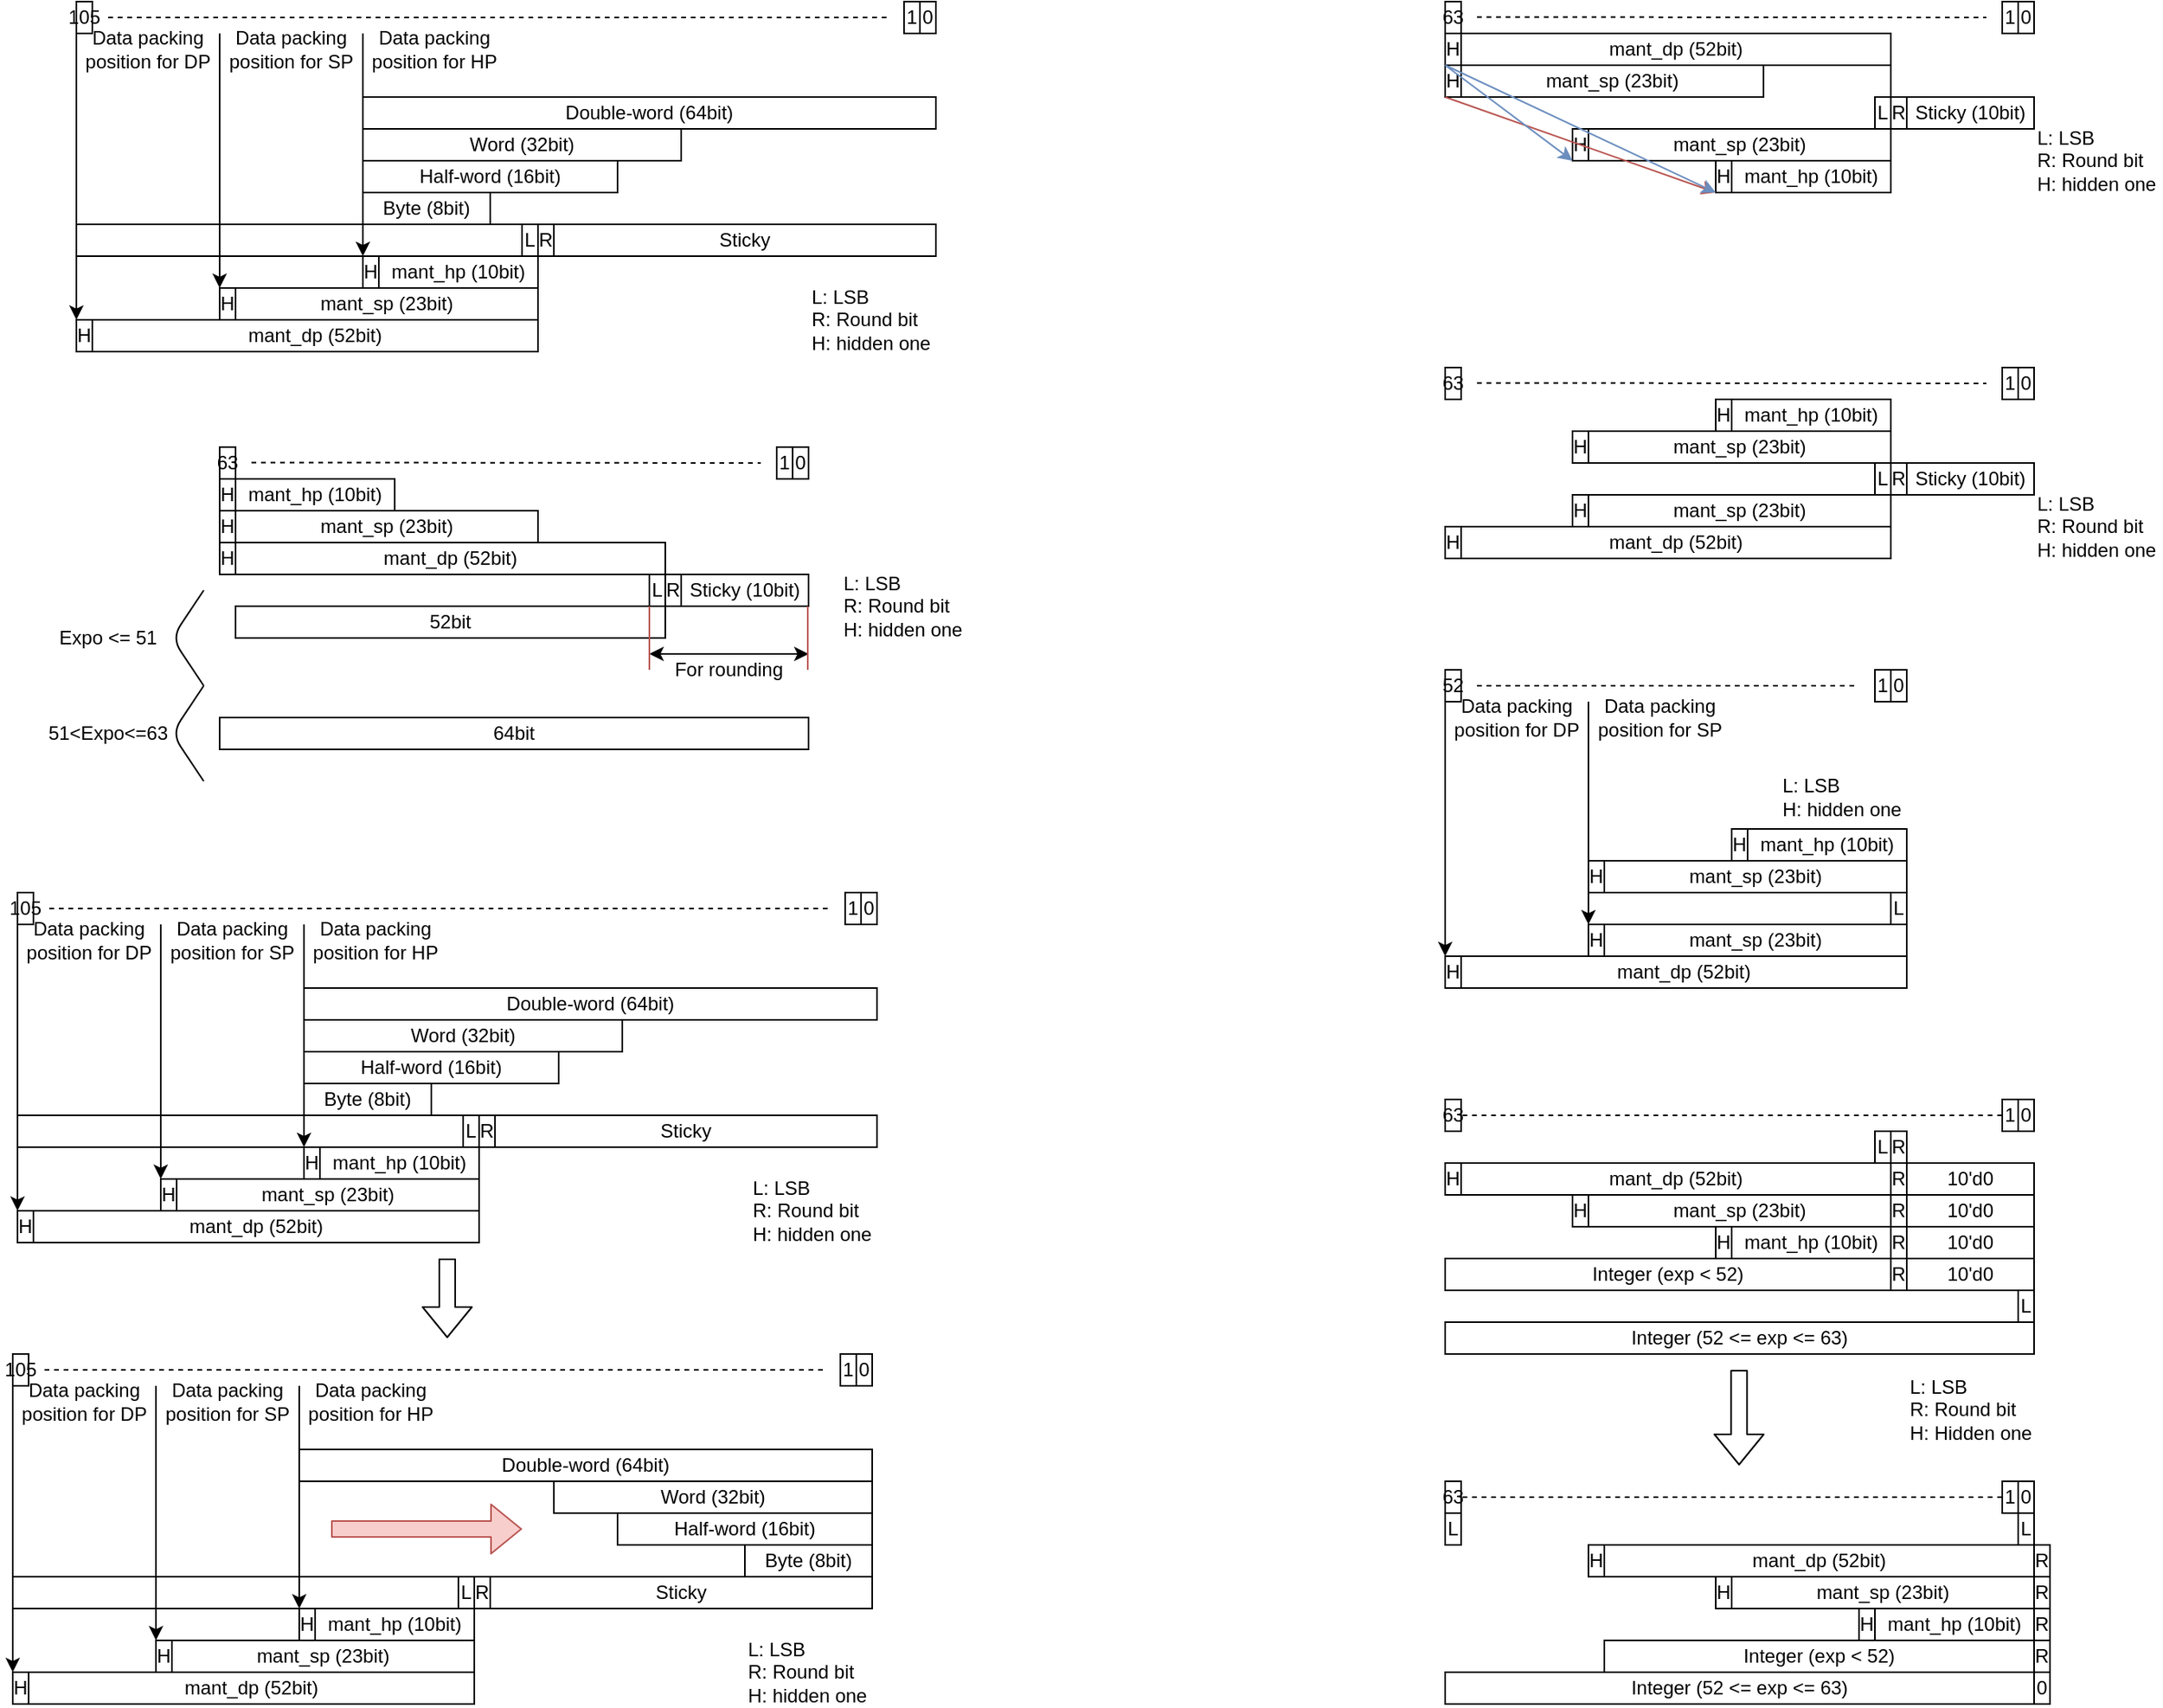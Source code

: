 <mxfile version="13.9.9" type="device"><diagram id="W9K3-x5D-nuAXvY7YuG-" name="第1頁"><mxGraphModel dx="1185" dy="-483" grid="1" gridSize="10" guides="1" tooltips="1" connect="0" arrows="0" fold="1" page="1" pageScale="1" pageWidth="827" pageHeight="1169" background="#ffffff" math="0" shadow="0"><root><mxCell id="0"/><mxCell id="1" parent="0"/><mxCell id="lArDl8d0eWo9yF4qOJly-390" value="" style="group" parent="1" vertex="1" connectable="0"><mxGeometry x="1040" y="1230" width="450" height="120" as="geometry"/></mxCell><mxCell id="PmnIjP52mujOAt7ZFPcn-122" value="mant_sp (23bit)" style="rounded=0;whiteSpace=wrap;html=1;" parent="lArDl8d0eWo9yF4qOJly-390" vertex="1"><mxGeometry x="10" y="40" width="190" height="20" as="geometry"/></mxCell><mxCell id="PmnIjP52mujOAt7ZFPcn-123" value="mant_dp (52bit)" style="rounded=0;whiteSpace=wrap;html=1;" parent="lArDl8d0eWo9yF4qOJly-390" vertex="1"><mxGeometry x="10" y="20" width="270" height="20" as="geometry"/></mxCell><mxCell id="PmnIjP52mujOAt7ZFPcn-124" value="H" style="rounded=0;whiteSpace=wrap;html=1;" parent="lArDl8d0eWo9yF4qOJly-390" vertex="1"><mxGeometry y="20" width="10" height="20" as="geometry"/></mxCell><mxCell id="PmnIjP52mujOAt7ZFPcn-125" value="H" style="rounded=0;whiteSpace=wrap;html=1;" parent="lArDl8d0eWo9yF4qOJly-390" vertex="1"><mxGeometry y="40" width="10" height="20" as="geometry"/></mxCell><mxCell id="PmnIjP52mujOAt7ZFPcn-127" value="63" style="text;html=1;fillColor=none;align=center;verticalAlign=middle;whiteSpace=wrap;rounded=0;strokeColor=#000000;" parent="lArDl8d0eWo9yF4qOJly-390" vertex="1"><mxGeometry width="10" height="20" as="geometry"/></mxCell><mxCell id="PmnIjP52mujOAt7ZFPcn-128" value="" style="endArrow=none;dashed=1;html=1;" parent="lArDl8d0eWo9yF4qOJly-390" edge="1"><mxGeometry width="50" height="50" relative="1" as="geometry"><mxPoint x="20" y="9.71" as="sourcePoint"/><mxPoint x="340" y="10" as="targetPoint"/></mxGeometry></mxCell><mxCell id="PmnIjP52mujOAt7ZFPcn-129" value="0" style="text;html=1;fillColor=none;align=center;verticalAlign=middle;whiteSpace=wrap;rounded=0;strokeColor=#000000;" parent="lArDl8d0eWo9yF4qOJly-390" vertex="1"><mxGeometry x="360" width="10" height="20" as="geometry"/></mxCell><mxCell id="PmnIjP52mujOAt7ZFPcn-130" value="1" style="text;html=1;fillColor=none;align=center;verticalAlign=middle;whiteSpace=wrap;rounded=0;strokeColor=#000000;" parent="lArDl8d0eWo9yF4qOJly-390" vertex="1"><mxGeometry x="350" width="10" height="20" as="geometry"/></mxCell><mxCell id="PmnIjP52mujOAt7ZFPcn-132" value="L" style="text;html=1;fillColor=none;align=center;verticalAlign=middle;whiteSpace=wrap;rounded=0;strokeColor=#000000;" parent="lArDl8d0eWo9yF4qOJly-390" vertex="1"><mxGeometry x="270" y="60" width="10" height="20" as="geometry"/></mxCell><mxCell id="PmnIjP52mujOAt7ZFPcn-133" value="R" style="text;html=1;fillColor=none;align=center;verticalAlign=middle;whiteSpace=wrap;rounded=0;strokeColor=#000000;" parent="lArDl8d0eWo9yF4qOJly-390" vertex="1"><mxGeometry x="280" y="60" width="10" height="20" as="geometry"/></mxCell><mxCell id="PmnIjP52mujOAt7ZFPcn-134" value="Sticky (10bit)" style="text;html=1;fillColor=none;align=center;verticalAlign=middle;whiteSpace=wrap;rounded=0;strokeColor=#000000;" parent="lArDl8d0eWo9yF4qOJly-390" vertex="1"><mxGeometry x="290" y="60" width="80" height="20" as="geometry"/></mxCell><mxCell id="PmnIjP52mujOAt7ZFPcn-135" value="L: LSB&lt;br&gt;R: Round bit&lt;br&gt;H: hidden one" style="text;html=1;strokeColor=none;fillColor=none;align=left;verticalAlign=middle;whiteSpace=wrap;rounded=0;" parent="lArDl8d0eWo9yF4qOJly-390" vertex="1"><mxGeometry x="370" y="80" width="80" height="40" as="geometry"/></mxCell><mxCell id="PmnIjP52mujOAt7ZFPcn-145" value="mant_hp (10bit)" style="rounded=0;whiteSpace=wrap;html=1;" parent="lArDl8d0eWo9yF4qOJly-390" vertex="1"><mxGeometry x="180" y="100" width="100" height="20" as="geometry"/></mxCell><mxCell id="PmnIjP52mujOAt7ZFPcn-146" value="H" style="rounded=0;whiteSpace=wrap;html=1;" parent="lArDl8d0eWo9yF4qOJly-390" vertex="1"><mxGeometry x="170" y="100" width="10" height="20" as="geometry"/></mxCell><mxCell id="PmnIjP52mujOAt7ZFPcn-149" value="mant_sp (23bit)" style="rounded=0;whiteSpace=wrap;html=1;" parent="lArDl8d0eWo9yF4qOJly-390" vertex="1"><mxGeometry x="90" y="80" width="190" height="20" as="geometry"/></mxCell><mxCell id="PmnIjP52mujOAt7ZFPcn-150" value="H" style="rounded=0;whiteSpace=wrap;html=1;" parent="lArDl8d0eWo9yF4qOJly-390" vertex="1"><mxGeometry x="80" y="80" width="10" height="20" as="geometry"/></mxCell><mxCell id="PmnIjP52mujOAt7ZFPcn-151" value="" style="endArrow=none;html=1;entryX=1;entryY=0;entryDx=0;entryDy=0;exitX=0;exitY=0;exitDx=0;exitDy=0;" parent="lArDl8d0eWo9yF4qOJly-390" source="PmnIjP52mujOAt7ZFPcn-133" target="PmnIjP52mujOAt7ZFPcn-123" edge="1"><mxGeometry width="50" height="50" relative="1" as="geometry"><mxPoint x="250" y="100" as="sourcePoint"/><mxPoint x="300" y="50" as="targetPoint"/></mxGeometry></mxCell><mxCell id="PmnIjP52mujOAt7ZFPcn-152" value="" style="endArrow=classic;html=1;entryX=0;entryY=1;entryDx=0;entryDy=0;exitX=0;exitY=1;exitDx=0;exitDy=0;fillColor=#f8cecc;strokeColor=#b85450;" parent="lArDl8d0eWo9yF4qOJly-390" source="PmnIjP52mujOAt7ZFPcn-125" target="PmnIjP52mujOAt7ZFPcn-146" edge="1"><mxGeometry width="50" height="50" relative="1" as="geometry"><mxPoint x="50" y="140" as="sourcePoint"/><mxPoint x="100" y="90" as="targetPoint"/></mxGeometry></mxCell><mxCell id="PmnIjP52mujOAt7ZFPcn-153" value="" style="endArrow=classic;html=1;entryX=0;entryY=1;entryDx=0;entryDy=0;exitX=0;exitY=0;exitDx=0;exitDy=0;fillColor=#dae8fc;strokeColor=#6c8ebf;" parent="lArDl8d0eWo9yF4qOJly-390" source="PmnIjP52mujOAt7ZFPcn-125" target="PmnIjP52mujOAt7ZFPcn-150" edge="1"><mxGeometry width="50" height="50" relative="1" as="geometry"><mxPoint x="-20" y="80" as="sourcePoint"/><mxPoint x="150" y="140" as="targetPoint"/></mxGeometry></mxCell><mxCell id="PmnIjP52mujOAt7ZFPcn-154" value="" style="endArrow=classic;html=1;entryX=0;entryY=1;entryDx=0;entryDy=0;fillColor=#dae8fc;strokeColor=#6c8ebf;" parent="lArDl8d0eWo9yF4qOJly-390" target="PmnIjP52mujOAt7ZFPcn-146" edge="1"><mxGeometry width="50" height="50" relative="1" as="geometry"><mxPoint y="40" as="sourcePoint"/><mxPoint x="90" y="110" as="targetPoint"/></mxGeometry></mxCell><mxCell id="lArDl8d0eWo9yF4qOJly-391" value="" style="group" parent="1" vertex="1" connectable="0"><mxGeometry x="1040" y="1460" width="450" height="120" as="geometry"/></mxCell><mxCell id="PmnIjP52mujOAt7ZFPcn-157" value="mant_sp (23bit)" style="rounded=0;whiteSpace=wrap;html=1;" parent="lArDl8d0eWo9yF4qOJly-391" vertex="1"><mxGeometry x="90" y="40" width="190" height="20" as="geometry"/></mxCell><mxCell id="PmnIjP52mujOAt7ZFPcn-158" value="mant_dp (52bit)" style="rounded=0;whiteSpace=wrap;html=1;" parent="lArDl8d0eWo9yF4qOJly-391" vertex="1"><mxGeometry x="10" y="100" width="270" height="20" as="geometry"/></mxCell><mxCell id="PmnIjP52mujOAt7ZFPcn-159" value="H" style="rounded=0;whiteSpace=wrap;html=1;" parent="lArDl8d0eWo9yF4qOJly-391" vertex="1"><mxGeometry y="100" width="10" height="20" as="geometry"/></mxCell><mxCell id="PmnIjP52mujOAt7ZFPcn-160" value="H" style="rounded=0;whiteSpace=wrap;html=1;" parent="lArDl8d0eWo9yF4qOJly-391" vertex="1"><mxGeometry x="80" y="40" width="10" height="20" as="geometry"/></mxCell><mxCell id="PmnIjP52mujOAt7ZFPcn-161" value="63" style="text;html=1;fillColor=none;align=center;verticalAlign=middle;whiteSpace=wrap;rounded=0;strokeColor=#000000;" parent="lArDl8d0eWo9yF4qOJly-391" vertex="1"><mxGeometry width="10" height="20" as="geometry"/></mxCell><mxCell id="PmnIjP52mujOAt7ZFPcn-162" value="" style="endArrow=none;dashed=1;html=1;" parent="lArDl8d0eWo9yF4qOJly-391" edge="1"><mxGeometry width="50" height="50" relative="1" as="geometry"><mxPoint x="20" y="9.71" as="sourcePoint"/><mxPoint x="340.0" y="10" as="targetPoint"/></mxGeometry></mxCell><mxCell id="PmnIjP52mujOAt7ZFPcn-163" value="0" style="text;html=1;fillColor=none;align=center;verticalAlign=middle;whiteSpace=wrap;rounded=0;strokeColor=#000000;" parent="lArDl8d0eWo9yF4qOJly-391" vertex="1"><mxGeometry x="360" width="10" height="20" as="geometry"/></mxCell><mxCell id="PmnIjP52mujOAt7ZFPcn-164" value="1" style="text;html=1;fillColor=none;align=center;verticalAlign=middle;whiteSpace=wrap;rounded=0;strokeColor=#000000;" parent="lArDl8d0eWo9yF4qOJly-391" vertex="1"><mxGeometry x="350" width="10" height="20" as="geometry"/></mxCell><mxCell id="PmnIjP52mujOAt7ZFPcn-165" value="L" style="text;html=1;fillColor=none;align=center;verticalAlign=middle;whiteSpace=wrap;rounded=0;strokeColor=#000000;" parent="lArDl8d0eWo9yF4qOJly-391" vertex="1"><mxGeometry x="270" y="60" width="10" height="20" as="geometry"/></mxCell><mxCell id="PmnIjP52mujOAt7ZFPcn-166" value="R" style="text;html=1;fillColor=none;align=center;verticalAlign=middle;whiteSpace=wrap;rounded=0;strokeColor=#000000;" parent="lArDl8d0eWo9yF4qOJly-391" vertex="1"><mxGeometry x="280" y="60" width="10" height="20" as="geometry"/></mxCell><mxCell id="PmnIjP52mujOAt7ZFPcn-167" value="Sticky (10bit)" style="text;html=1;fillColor=none;align=center;verticalAlign=middle;whiteSpace=wrap;rounded=0;strokeColor=#000000;" parent="lArDl8d0eWo9yF4qOJly-391" vertex="1"><mxGeometry x="290" y="60" width="80" height="20" as="geometry"/></mxCell><mxCell id="PmnIjP52mujOAt7ZFPcn-168" value="L: LSB&lt;br&gt;R: Round bit&lt;br&gt;H: hidden one" style="text;html=1;strokeColor=none;fillColor=none;align=left;verticalAlign=middle;whiteSpace=wrap;rounded=0;" parent="lArDl8d0eWo9yF4qOJly-391" vertex="1"><mxGeometry x="370" y="80" width="80" height="40" as="geometry"/></mxCell><mxCell id="PmnIjP52mujOAt7ZFPcn-169" value="mant_hp (10bit)" style="rounded=0;whiteSpace=wrap;html=1;" parent="lArDl8d0eWo9yF4qOJly-391" vertex="1"><mxGeometry x="180" y="20" width="100" height="20" as="geometry"/></mxCell><mxCell id="PmnIjP52mujOAt7ZFPcn-170" value="H" style="rounded=0;whiteSpace=wrap;html=1;" parent="lArDl8d0eWo9yF4qOJly-391" vertex="1"><mxGeometry x="170" y="20" width="10" height="20" as="geometry"/></mxCell><mxCell id="PmnIjP52mujOAt7ZFPcn-171" value="mant_sp (23bit)" style="rounded=0;whiteSpace=wrap;html=1;" parent="lArDl8d0eWo9yF4qOJly-391" vertex="1"><mxGeometry x="90" y="80" width="190" height="20" as="geometry"/></mxCell><mxCell id="PmnIjP52mujOAt7ZFPcn-172" value="H" style="rounded=0;whiteSpace=wrap;html=1;" parent="lArDl8d0eWo9yF4qOJly-391" vertex="1"><mxGeometry x="80" y="80" width="10" height="20" as="geometry"/></mxCell><mxCell id="lArDl8d0eWo9yF4qOJly-392" value="" style="group" parent="1" vertex="1" connectable="0"><mxGeometry x="1040" y="1650" width="290" height="200" as="geometry"/></mxCell><mxCell id="PmnIjP52mujOAt7ZFPcn-181" value="L" style="rounded=0;whiteSpace=wrap;html=1;" parent="lArDl8d0eWo9yF4qOJly-392" vertex="1"><mxGeometry x="280" y="140" width="10" height="20" as="geometry"/></mxCell><mxCell id="PmnIjP52mujOAt7ZFPcn-184" value="mant_hp (10bit)" style="rounded=0;whiteSpace=wrap;html=1;" parent="lArDl8d0eWo9yF4qOJly-392" vertex="1"><mxGeometry x="190" y="100" width="100" height="20" as="geometry"/></mxCell><mxCell id="PmnIjP52mujOAt7ZFPcn-185" value="mant_sp (23bit)" style="rounded=0;whiteSpace=wrap;html=1;" parent="lArDl8d0eWo9yF4qOJly-392" vertex="1"><mxGeometry x="100" y="160" width="190" height="20" as="geometry"/></mxCell><mxCell id="PmnIjP52mujOAt7ZFPcn-186" value="mant_dp (52bit)" style="rounded=0;whiteSpace=wrap;html=1;" parent="lArDl8d0eWo9yF4qOJly-392" vertex="1"><mxGeometry x="10" y="180" width="280" height="20" as="geometry"/></mxCell><mxCell id="PmnIjP52mujOAt7ZFPcn-188" value="H" style="rounded=0;whiteSpace=wrap;html=1;" parent="lArDl8d0eWo9yF4qOJly-392" vertex="1"><mxGeometry y="180" width="10" height="20" as="geometry"/></mxCell><mxCell id="PmnIjP52mujOAt7ZFPcn-189" value="H" style="rounded=0;whiteSpace=wrap;html=1;" parent="lArDl8d0eWo9yF4qOJly-392" vertex="1"><mxGeometry x="90" y="160" width="10" height="20" as="geometry"/></mxCell><mxCell id="PmnIjP52mujOAt7ZFPcn-190" value="H" style="rounded=0;whiteSpace=wrap;html=1;" parent="lArDl8d0eWo9yF4qOJly-392" vertex="1"><mxGeometry x="180" y="100" width="10" height="20" as="geometry"/></mxCell><mxCell id="PmnIjP52mujOAt7ZFPcn-191" value="L: LSB&lt;br&gt;H: hidden one" style="text;html=1;strokeColor=none;fillColor=none;align=left;verticalAlign=middle;whiteSpace=wrap;rounded=0;" parent="lArDl8d0eWo9yF4qOJly-392" vertex="1"><mxGeometry x="210" y="60" width="80" height="40" as="geometry"/></mxCell><mxCell id="PmnIjP52mujOAt7ZFPcn-193" value="" style="endArrow=classic;html=1;exitX=0;exitY=0;exitDx=0;exitDy=0;entryX=0;entryY=0;entryDx=0;entryDy=0;" parent="lArDl8d0eWo9yF4qOJly-392" source="PmnIjP52mujOAt7ZFPcn-196" target="PmnIjP52mujOAt7ZFPcn-189" edge="1"><mxGeometry width="50" height="50" relative="1" as="geometry"><mxPoint x="-10" as="sourcePoint"/><mxPoint x="80" y="70" as="targetPoint"/></mxGeometry></mxCell><mxCell id="PmnIjP52mujOAt7ZFPcn-194" value="" style="endArrow=classic;html=1;exitX=0;exitY=0;exitDx=0;exitDy=0;entryX=0;entryY=0;entryDx=0;entryDy=0;" parent="lArDl8d0eWo9yF4qOJly-392" source="PmnIjP52mujOAt7ZFPcn-197" target="PmnIjP52mujOAt7ZFPcn-188" edge="1"><mxGeometry width="50" height="50" relative="1" as="geometry"><mxPoint x="-241" y="200" as="sourcePoint"/><mxPoint x="-190" y="100" as="targetPoint"/></mxGeometry></mxCell><mxCell id="PmnIjP52mujOAt7ZFPcn-196" value="Data packing position for SP" style="text;html=1;strokeColor=none;fillColor=none;align=center;verticalAlign=middle;whiteSpace=wrap;rounded=0;" parent="lArDl8d0eWo9yF4qOJly-392" vertex="1"><mxGeometry x="90" y="20" width="90" height="20" as="geometry"/></mxCell><mxCell id="PmnIjP52mujOAt7ZFPcn-197" value="Data packing position for DP" style="text;html=1;strokeColor=none;fillColor=none;align=center;verticalAlign=middle;whiteSpace=wrap;rounded=0;" parent="lArDl8d0eWo9yF4qOJly-392" vertex="1"><mxGeometry y="20" width="90" height="20" as="geometry"/></mxCell><mxCell id="PmnIjP52mujOAt7ZFPcn-198" value="0" style="text;html=1;fillColor=none;align=center;verticalAlign=middle;whiteSpace=wrap;rounded=0;strokeColor=#000000;" parent="lArDl8d0eWo9yF4qOJly-392" vertex="1"><mxGeometry x="280" width="10" height="20" as="geometry"/></mxCell><mxCell id="PmnIjP52mujOAt7ZFPcn-199" value="1" style="text;html=1;fillColor=none;align=center;verticalAlign=middle;whiteSpace=wrap;rounded=0;strokeColor=#000000;" parent="lArDl8d0eWo9yF4qOJly-392" vertex="1"><mxGeometry x="270" width="10" height="20" as="geometry"/></mxCell><mxCell id="PmnIjP52mujOAt7ZFPcn-200" value="52" style="text;html=1;fillColor=none;align=center;verticalAlign=middle;whiteSpace=wrap;rounded=0;strokeColor=#000000;" parent="lArDl8d0eWo9yF4qOJly-392" vertex="1"><mxGeometry width="10" height="20" as="geometry"/></mxCell><mxCell id="PmnIjP52mujOAt7ZFPcn-201" value="" style="endArrow=none;dashed=1;html=1;" parent="lArDl8d0eWo9yF4qOJly-392" edge="1"><mxGeometry width="50" height="50" relative="1" as="geometry"><mxPoint x="20" y="10" as="sourcePoint"/><mxPoint x="260" y="10" as="targetPoint"/></mxGeometry></mxCell><mxCell id="PmnIjP52mujOAt7ZFPcn-202" value="mant_sp (23bit)" style="rounded=0;whiteSpace=wrap;html=1;" parent="lArDl8d0eWo9yF4qOJly-392" vertex="1"><mxGeometry x="100" y="120" width="190" height="20" as="geometry"/></mxCell><mxCell id="PmnIjP52mujOAt7ZFPcn-203" value="H" style="rounded=0;whiteSpace=wrap;html=1;" parent="lArDl8d0eWo9yF4qOJly-392" vertex="1"><mxGeometry x="90" y="120" width="10" height="20" as="geometry"/></mxCell><mxCell id="lArDl8d0eWo9yF4qOJly-393" value="" style="group" parent="1" vertex="1" connectable="0"><mxGeometry x="160" y="1510" width="580" height="190" as="geometry"/></mxCell><mxCell id="PmnIjP52mujOAt7ZFPcn-66" value="mant_hp (10bit)" style="rounded=0;whiteSpace=wrap;html=1;" parent="lArDl8d0eWo9yF4qOJly-393" vertex="1"><mxGeometry x="120" y="20" width="100" height="20" as="geometry"/></mxCell><mxCell id="PmnIjP52mujOAt7ZFPcn-67" value="mant_sp (23bit)" style="rounded=0;whiteSpace=wrap;html=1;" parent="lArDl8d0eWo9yF4qOJly-393" vertex="1"><mxGeometry x="120" y="40" width="190" height="20" as="geometry"/></mxCell><mxCell id="PmnIjP52mujOAt7ZFPcn-68" value="mant_dp (52bit)" style="rounded=0;whiteSpace=wrap;html=1;" parent="lArDl8d0eWo9yF4qOJly-393" vertex="1"><mxGeometry x="120" y="60" width="270" height="20" as="geometry"/></mxCell><mxCell id="PmnIjP52mujOAt7ZFPcn-69" value="H" style="rounded=0;whiteSpace=wrap;html=1;" parent="lArDl8d0eWo9yF4qOJly-393" vertex="1"><mxGeometry x="110" y="60" width="10" height="20" as="geometry"/></mxCell><mxCell id="PmnIjP52mujOAt7ZFPcn-70" value="H" style="rounded=0;whiteSpace=wrap;html=1;" parent="lArDl8d0eWo9yF4qOJly-393" vertex="1"><mxGeometry x="110" y="40" width="10" height="20" as="geometry"/></mxCell><mxCell id="PmnIjP52mujOAt7ZFPcn-71" value="H" style="rounded=0;whiteSpace=wrap;html=1;" parent="lArDl8d0eWo9yF4qOJly-393" vertex="1"><mxGeometry x="110" y="20" width="10" height="20" as="geometry"/></mxCell><mxCell id="PmnIjP52mujOAt7ZFPcn-72" value="63" style="text;html=1;fillColor=none;align=center;verticalAlign=middle;whiteSpace=wrap;rounded=0;strokeColor=#000000;" parent="lArDl8d0eWo9yF4qOJly-393" vertex="1"><mxGeometry x="110" width="10" height="20" as="geometry"/></mxCell><mxCell id="PmnIjP52mujOAt7ZFPcn-73" value="" style="endArrow=none;dashed=1;html=1;" parent="lArDl8d0eWo9yF4qOJly-393" edge="1"><mxGeometry width="50" height="50" relative="1" as="geometry"><mxPoint x="130" y="9.71" as="sourcePoint"/><mxPoint x="450" y="10" as="targetPoint"/></mxGeometry></mxCell><mxCell id="PmnIjP52mujOAt7ZFPcn-76" value="0" style="text;html=1;fillColor=none;align=center;verticalAlign=middle;whiteSpace=wrap;rounded=0;strokeColor=#000000;" parent="lArDl8d0eWo9yF4qOJly-393" vertex="1"><mxGeometry x="470" width="10" height="20" as="geometry"/></mxCell><mxCell id="PmnIjP52mujOAt7ZFPcn-77" value="1" style="text;html=1;fillColor=none;align=center;verticalAlign=middle;whiteSpace=wrap;rounded=0;strokeColor=#000000;" parent="lArDl8d0eWo9yF4qOJly-393" vertex="1"><mxGeometry x="460" width="10" height="20" as="geometry"/></mxCell><mxCell id="PmnIjP52mujOAt7ZFPcn-78" value="52bit" style="rounded=0;whiteSpace=wrap;html=1;" parent="lArDl8d0eWo9yF4qOJly-393" vertex="1"><mxGeometry x="120" y="100" width="270" height="20" as="geometry"/></mxCell><mxCell id="PmnIjP52mujOAt7ZFPcn-79" value="L" style="text;html=1;fillColor=none;align=center;verticalAlign=middle;whiteSpace=wrap;rounded=0;strokeColor=#000000;" parent="lArDl8d0eWo9yF4qOJly-393" vertex="1"><mxGeometry x="380" y="80" width="10" height="20" as="geometry"/></mxCell><mxCell id="PmnIjP52mujOAt7ZFPcn-80" value="R" style="text;html=1;fillColor=none;align=center;verticalAlign=middle;whiteSpace=wrap;rounded=0;strokeColor=#000000;" parent="lArDl8d0eWo9yF4qOJly-393" vertex="1"><mxGeometry x="390" y="80" width="10" height="20" as="geometry"/></mxCell><mxCell id="PmnIjP52mujOAt7ZFPcn-81" value="Sticky (10bit)" style="text;html=1;fillColor=none;align=center;verticalAlign=middle;whiteSpace=wrap;rounded=0;strokeColor=#000000;" parent="lArDl8d0eWo9yF4qOJly-393" vertex="1"><mxGeometry x="400" y="80" width="80" height="20" as="geometry"/></mxCell><mxCell id="PmnIjP52mujOAt7ZFPcn-82" value="L: LSB&lt;br&gt;R: Round bit&lt;br&gt;H: hidden one" style="text;html=1;strokeColor=none;fillColor=none;align=left;verticalAlign=middle;whiteSpace=wrap;rounded=0;" parent="lArDl8d0eWo9yF4qOJly-393" vertex="1"><mxGeometry x="500" y="80" width="80" height="40" as="geometry"/></mxCell><mxCell id="PmnIjP52mujOAt7ZFPcn-85" value="" style="endArrow=classic;startArrow=classic;html=1;" parent="lArDl8d0eWo9yF4qOJly-393" edge="1"><mxGeometry width="50" height="50" relative="1" as="geometry"><mxPoint x="380" y="130" as="sourcePoint"/><mxPoint x="480" y="130" as="targetPoint"/></mxGeometry></mxCell><mxCell id="PmnIjP52mujOAt7ZFPcn-86" value="" style="endArrow=none;html=1;entryX=0;entryY=1;entryDx=0;entryDy=0;fillColor=#f8cecc;strokeColor=#b85450;" parent="lArDl8d0eWo9yF4qOJly-393" target="PmnIjP52mujOAt7ZFPcn-79" edge="1"><mxGeometry width="50" height="50" relative="1" as="geometry"><mxPoint x="380" y="140" as="sourcePoint"/><mxPoint x="410" y="170" as="targetPoint"/></mxGeometry></mxCell><mxCell id="PmnIjP52mujOAt7ZFPcn-87" value="" style="endArrow=none;html=1;entryX=0;entryY=1;entryDx=0;entryDy=0;fillColor=#f8cecc;strokeColor=#b85450;" parent="lArDl8d0eWo9yF4qOJly-393" edge="1"><mxGeometry width="50" height="50" relative="1" as="geometry"><mxPoint x="479.52" y="140" as="sourcePoint"/><mxPoint x="479.52" y="100" as="targetPoint"/></mxGeometry></mxCell><mxCell id="PmnIjP52mujOAt7ZFPcn-89" value="For rounding" style="text;html=1;strokeColor=none;fillColor=none;align=center;verticalAlign=middle;whiteSpace=wrap;rounded=0;" parent="lArDl8d0eWo9yF4qOJly-393" vertex="1"><mxGeometry x="390" y="130" width="80" height="20" as="geometry"/></mxCell><mxCell id="PmnIjP52mujOAt7ZFPcn-90" value="64bit" style="rounded=0;whiteSpace=wrap;html=1;" parent="lArDl8d0eWo9yF4qOJly-393" vertex="1"><mxGeometry x="110" y="170" width="370" height="20" as="geometry"/></mxCell><mxCell id="PmnIjP52mujOAt7ZFPcn-92" value="" style="endArrow=none;html=1;" parent="lArDl8d0eWo9yF4qOJly-393" edge="1"><mxGeometry width="50" height="50" relative="1" as="geometry"><mxPoint x="100" y="150" as="sourcePoint"/><mxPoint x="100" y="90" as="targetPoint"/><Array as="points"><mxPoint x="80" y="120"/></Array></mxGeometry></mxCell><mxCell id="PmnIjP52mujOAt7ZFPcn-93" value="" style="endArrow=none;html=1;" parent="lArDl8d0eWo9yF4qOJly-393" edge="1"><mxGeometry width="50" height="50" relative="1" as="geometry"><mxPoint x="100" y="210" as="sourcePoint"/><mxPoint x="100" y="150" as="targetPoint"/><Array as="points"><mxPoint x="80" y="180"/></Array></mxGeometry></mxCell><mxCell id="PmnIjP52mujOAt7ZFPcn-94" value="Expo &amp;lt;= 51" style="text;html=1;strokeColor=none;fillColor=none;align=center;verticalAlign=middle;whiteSpace=wrap;rounded=0;" parent="lArDl8d0eWo9yF4qOJly-393" vertex="1"><mxGeometry x="5" y="110" width="70" height="20" as="geometry"/></mxCell><mxCell id="PmnIjP52mujOAt7ZFPcn-95" value="51&amp;lt;Expo&amp;lt;=63" style="text;html=1;strokeColor=none;fillColor=none;align=center;verticalAlign=middle;whiteSpace=wrap;rounded=0;" parent="lArDl8d0eWo9yF4qOJly-393" vertex="1"><mxGeometry y="170" width="80" height="20" as="geometry"/></mxCell><mxCell id="lArDl8d0eWo9yF4qOJly-394" value="" style="group" parent="1" vertex="1" connectable="0"><mxGeometry x="180" y="1230" width="540" height="220" as="geometry"/></mxCell><mxCell id="PmnIjP52mujOAt7ZFPcn-1" value="Double-word (64bit)" style="rounded=0;whiteSpace=wrap;html=1;" parent="lArDl8d0eWo9yF4qOJly-394" vertex="1"><mxGeometry x="180" y="60" width="360" height="20" as="geometry"/></mxCell><mxCell id="PmnIjP52mujOAt7ZFPcn-2" value="Word (32bit)" style="rounded=0;whiteSpace=wrap;html=1;" parent="lArDl8d0eWo9yF4qOJly-394" vertex="1"><mxGeometry x="180" y="80" width="200" height="20" as="geometry"/></mxCell><mxCell id="PmnIjP52mujOAt7ZFPcn-3" value="Half-word (16bit)" style="rounded=0;whiteSpace=wrap;html=1;" parent="lArDl8d0eWo9yF4qOJly-394" vertex="1"><mxGeometry x="180" y="100" width="160" height="20" as="geometry"/></mxCell><mxCell id="PmnIjP52mujOAt7ZFPcn-4" value="Byte (8bit)" style="rounded=0;whiteSpace=wrap;html=1;" parent="lArDl8d0eWo9yF4qOJly-394" vertex="1"><mxGeometry x="180" y="120" width="80" height="20" as="geometry"/></mxCell><mxCell id="PmnIjP52mujOAt7ZFPcn-6" value="L" style="rounded=0;whiteSpace=wrap;html=1;" parent="lArDl8d0eWo9yF4qOJly-394" vertex="1"><mxGeometry x="280" y="140" width="10" height="20" as="geometry"/></mxCell><mxCell id="PmnIjP52mujOAt7ZFPcn-7" value="R" style="rounded=0;whiteSpace=wrap;html=1;" parent="lArDl8d0eWo9yF4qOJly-394" vertex="1"><mxGeometry x="290" y="140" width="10" height="20" as="geometry"/></mxCell><mxCell id="PmnIjP52mujOAt7ZFPcn-8" value="Sticky" style="rounded=0;whiteSpace=wrap;html=1;" parent="lArDl8d0eWo9yF4qOJly-394" vertex="1"><mxGeometry x="300" y="140" width="240" height="20" as="geometry"/></mxCell><mxCell id="PmnIjP52mujOAt7ZFPcn-10" value="mant_hp (10bit)" style="rounded=0;whiteSpace=wrap;html=1;" parent="lArDl8d0eWo9yF4qOJly-394" vertex="1"><mxGeometry x="190" y="160" width="100" height="20" as="geometry"/></mxCell><mxCell id="PmnIjP52mujOAt7ZFPcn-13" value="mant_sp (23bit)" style="rounded=0;whiteSpace=wrap;html=1;" parent="lArDl8d0eWo9yF4qOJly-394" vertex="1"><mxGeometry x="100" y="180" width="190" height="20" as="geometry"/></mxCell><mxCell id="PmnIjP52mujOAt7ZFPcn-14" value="mant_dp (52bit)" style="rounded=0;whiteSpace=wrap;html=1;" parent="lArDl8d0eWo9yF4qOJly-394" vertex="1"><mxGeometry x="10" y="200" width="280" height="20" as="geometry"/></mxCell><mxCell id="PmnIjP52mujOAt7ZFPcn-15" value="" style="rounded=0;whiteSpace=wrap;html=1;" parent="lArDl8d0eWo9yF4qOJly-394" vertex="1"><mxGeometry y="140" width="280" height="20" as="geometry"/></mxCell><mxCell id="PmnIjP52mujOAt7ZFPcn-16" value="H" style="rounded=0;whiteSpace=wrap;html=1;" parent="lArDl8d0eWo9yF4qOJly-394" vertex="1"><mxGeometry y="200" width="10" height="20" as="geometry"/></mxCell><mxCell id="PmnIjP52mujOAt7ZFPcn-17" value="H" style="rounded=0;whiteSpace=wrap;html=1;" parent="lArDl8d0eWo9yF4qOJly-394" vertex="1"><mxGeometry x="90" y="180" width="10" height="20" as="geometry"/></mxCell><mxCell id="PmnIjP52mujOAt7ZFPcn-18" value="H" style="rounded=0;whiteSpace=wrap;html=1;" parent="lArDl8d0eWo9yF4qOJly-394" vertex="1"><mxGeometry x="180" y="160" width="10" height="20" as="geometry"/></mxCell><mxCell id="PmnIjP52mujOAt7ZFPcn-19" value="L: LSB&lt;br&gt;R: Round bit&lt;br&gt;H: hidden one" style="text;html=1;strokeColor=none;fillColor=none;align=left;verticalAlign=middle;whiteSpace=wrap;rounded=0;" parent="lArDl8d0eWo9yF4qOJly-394" vertex="1"><mxGeometry x="460" y="180" width="80" height="40" as="geometry"/></mxCell><mxCell id="PmnIjP52mujOAt7ZFPcn-44" value="" style="endArrow=classic;html=1;exitX=0;exitY=0;exitDx=0;exitDy=0;entryX=0;entryY=0;entryDx=0;entryDy=0;" parent="lArDl8d0eWo9yF4qOJly-394" source="PmnIjP52mujOAt7ZFPcn-48" target="PmnIjP52mujOAt7ZFPcn-18" edge="1"><mxGeometry width="50" height="50" relative="1" as="geometry"><mxPoint x="170" y="130" as="sourcePoint"/><mxPoint x="150" y="90" as="targetPoint"/></mxGeometry></mxCell><mxCell id="PmnIjP52mujOAt7ZFPcn-45" value="" style="endArrow=classic;html=1;exitX=0;exitY=0;exitDx=0;exitDy=0;entryX=0;entryY=0;entryDx=0;entryDy=0;" parent="lArDl8d0eWo9yF4qOJly-394" source="PmnIjP52mujOAt7ZFPcn-49" target="PmnIjP52mujOAt7ZFPcn-17" edge="1"><mxGeometry width="50" height="50" relative="1" as="geometry"><mxPoint x="-10" as="sourcePoint"/><mxPoint x="80" y="70" as="targetPoint"/></mxGeometry></mxCell><mxCell id="PmnIjP52mujOAt7ZFPcn-46" value="" style="endArrow=classic;html=1;exitX=0;exitY=0;exitDx=0;exitDy=0;entryX=0;entryY=0;entryDx=0;entryDy=0;" parent="lArDl8d0eWo9yF4qOJly-394" source="PmnIjP52mujOAt7ZFPcn-50" target="PmnIjP52mujOAt7ZFPcn-16" edge="1"><mxGeometry width="50" height="50" relative="1" as="geometry"><mxPoint x="-241" y="200" as="sourcePoint"/><mxPoint x="-190" y="100" as="targetPoint"/></mxGeometry></mxCell><mxCell id="PmnIjP52mujOAt7ZFPcn-48" value="Data packing position for HP" style="text;html=1;strokeColor=none;fillColor=none;align=center;verticalAlign=middle;whiteSpace=wrap;rounded=0;" parent="lArDl8d0eWo9yF4qOJly-394" vertex="1"><mxGeometry x="180" y="20" width="90" height="20" as="geometry"/></mxCell><mxCell id="PmnIjP52mujOAt7ZFPcn-49" value="Data packing position for SP" style="text;html=1;strokeColor=none;fillColor=none;align=center;verticalAlign=middle;whiteSpace=wrap;rounded=0;" parent="lArDl8d0eWo9yF4qOJly-394" vertex="1"><mxGeometry x="90" y="20" width="90" height="20" as="geometry"/></mxCell><mxCell id="PmnIjP52mujOAt7ZFPcn-50" value="Data packing position for DP" style="text;html=1;strokeColor=none;fillColor=none;align=center;verticalAlign=middle;whiteSpace=wrap;rounded=0;" parent="lArDl8d0eWo9yF4qOJly-394" vertex="1"><mxGeometry y="20" width="90" height="20" as="geometry"/></mxCell><mxCell id="PmnIjP52mujOAt7ZFPcn-60" value="0" style="text;html=1;fillColor=none;align=center;verticalAlign=middle;whiteSpace=wrap;rounded=0;strokeColor=#000000;" parent="lArDl8d0eWo9yF4qOJly-394" vertex="1"><mxGeometry x="530" width="10" height="20" as="geometry"/></mxCell><mxCell id="PmnIjP52mujOAt7ZFPcn-61" value="1" style="text;html=1;fillColor=none;align=center;verticalAlign=middle;whiteSpace=wrap;rounded=0;strokeColor=#000000;" parent="lArDl8d0eWo9yF4qOJly-394" vertex="1"><mxGeometry x="520" width="10" height="20" as="geometry"/></mxCell><mxCell id="PmnIjP52mujOAt7ZFPcn-62" value="105" style="text;html=1;fillColor=none;align=center;verticalAlign=middle;whiteSpace=wrap;rounded=0;strokeColor=#000000;" parent="lArDl8d0eWo9yF4qOJly-394" vertex="1"><mxGeometry width="10" height="20" as="geometry"/></mxCell><mxCell id="PmnIjP52mujOAt7ZFPcn-63" value="" style="endArrow=none;dashed=1;html=1;" parent="lArDl8d0eWo9yF4qOJly-394" edge="1"><mxGeometry width="50" height="50" relative="1" as="geometry"><mxPoint x="20" y="10" as="sourcePoint"/><mxPoint x="510" y="10" as="targetPoint"/></mxGeometry></mxCell><mxCell id="XpxbNJQ0TicvGpSgozNh-56" value="" style="group" parent="1" vertex="1" connectable="0"><mxGeometry x="140" y="1790" width="543" height="510" as="geometry"/></mxCell><mxCell id="XpxbNJQ0TicvGpSgozNh-1" value="" style="group" parent="XpxbNJQ0TicvGpSgozNh-56" vertex="1" connectable="0"><mxGeometry x="3" width="540" height="220" as="geometry"/></mxCell><mxCell id="XpxbNJQ0TicvGpSgozNh-2" value="Double-word (64bit)" style="rounded=0;whiteSpace=wrap;html=1;" parent="XpxbNJQ0TicvGpSgozNh-1" vertex="1"><mxGeometry x="180" y="60" width="360" height="20" as="geometry"/></mxCell><mxCell id="XpxbNJQ0TicvGpSgozNh-3" value="Word (32bit)" style="rounded=0;whiteSpace=wrap;html=1;" parent="XpxbNJQ0TicvGpSgozNh-1" vertex="1"><mxGeometry x="180" y="80" width="200" height="20" as="geometry"/></mxCell><mxCell id="XpxbNJQ0TicvGpSgozNh-4" value="Half-word (16bit)" style="rounded=0;whiteSpace=wrap;html=1;" parent="XpxbNJQ0TicvGpSgozNh-1" vertex="1"><mxGeometry x="180" y="100" width="160" height="20" as="geometry"/></mxCell><mxCell id="XpxbNJQ0TicvGpSgozNh-5" value="Byte (8bit)" style="rounded=0;whiteSpace=wrap;html=1;" parent="XpxbNJQ0TicvGpSgozNh-1" vertex="1"><mxGeometry x="180" y="120" width="80" height="20" as="geometry"/></mxCell><mxCell id="XpxbNJQ0TicvGpSgozNh-6" value="L" style="rounded=0;whiteSpace=wrap;html=1;" parent="XpxbNJQ0TicvGpSgozNh-1" vertex="1"><mxGeometry x="280" y="140" width="10" height="20" as="geometry"/></mxCell><mxCell id="XpxbNJQ0TicvGpSgozNh-7" value="R" style="rounded=0;whiteSpace=wrap;html=1;" parent="XpxbNJQ0TicvGpSgozNh-1" vertex="1"><mxGeometry x="290" y="140" width="10" height="20" as="geometry"/></mxCell><mxCell id="XpxbNJQ0TicvGpSgozNh-8" value="Sticky" style="rounded=0;whiteSpace=wrap;html=1;" parent="XpxbNJQ0TicvGpSgozNh-1" vertex="1"><mxGeometry x="300" y="140" width="240" height="20" as="geometry"/></mxCell><mxCell id="XpxbNJQ0TicvGpSgozNh-9" value="mant_hp (10bit)" style="rounded=0;whiteSpace=wrap;html=1;" parent="XpxbNJQ0TicvGpSgozNh-1" vertex="1"><mxGeometry x="190" y="160" width="100" height="20" as="geometry"/></mxCell><mxCell id="XpxbNJQ0TicvGpSgozNh-10" value="mant_sp (23bit)" style="rounded=0;whiteSpace=wrap;html=1;" parent="XpxbNJQ0TicvGpSgozNh-1" vertex="1"><mxGeometry x="100" y="180" width="190" height="20" as="geometry"/></mxCell><mxCell id="XpxbNJQ0TicvGpSgozNh-11" value="mant_dp (52bit)" style="rounded=0;whiteSpace=wrap;html=1;" parent="XpxbNJQ0TicvGpSgozNh-1" vertex="1"><mxGeometry x="10" y="200" width="280" height="20" as="geometry"/></mxCell><mxCell id="XpxbNJQ0TicvGpSgozNh-12" value="" style="rounded=0;whiteSpace=wrap;html=1;" parent="XpxbNJQ0TicvGpSgozNh-1" vertex="1"><mxGeometry y="140" width="280" height="20" as="geometry"/></mxCell><mxCell id="XpxbNJQ0TicvGpSgozNh-13" value="H" style="rounded=0;whiteSpace=wrap;html=1;" parent="XpxbNJQ0TicvGpSgozNh-1" vertex="1"><mxGeometry y="200" width="10" height="20" as="geometry"/></mxCell><mxCell id="XpxbNJQ0TicvGpSgozNh-14" value="H" style="rounded=0;whiteSpace=wrap;html=1;" parent="XpxbNJQ0TicvGpSgozNh-1" vertex="1"><mxGeometry x="90" y="180" width="10" height="20" as="geometry"/></mxCell><mxCell id="XpxbNJQ0TicvGpSgozNh-15" value="H" style="rounded=0;whiteSpace=wrap;html=1;" parent="XpxbNJQ0TicvGpSgozNh-1" vertex="1"><mxGeometry x="180" y="160" width="10" height="20" as="geometry"/></mxCell><mxCell id="XpxbNJQ0TicvGpSgozNh-16" value="L: LSB&lt;br&gt;R: Round bit&lt;br&gt;H: hidden one" style="text;html=1;strokeColor=none;fillColor=none;align=left;verticalAlign=middle;whiteSpace=wrap;rounded=0;" parent="XpxbNJQ0TicvGpSgozNh-1" vertex="1"><mxGeometry x="460" y="180" width="80" height="40" as="geometry"/></mxCell><mxCell id="XpxbNJQ0TicvGpSgozNh-17" value="" style="endArrow=classic;html=1;exitX=0;exitY=0;exitDx=0;exitDy=0;entryX=0;entryY=0;entryDx=0;entryDy=0;" parent="XpxbNJQ0TicvGpSgozNh-1" source="XpxbNJQ0TicvGpSgozNh-20" target="XpxbNJQ0TicvGpSgozNh-15" edge="1"><mxGeometry width="50" height="50" relative="1" as="geometry"><mxPoint x="170" y="130" as="sourcePoint"/><mxPoint x="150" y="90" as="targetPoint"/></mxGeometry></mxCell><mxCell id="XpxbNJQ0TicvGpSgozNh-18" value="" style="endArrow=classic;html=1;exitX=0;exitY=0;exitDx=0;exitDy=0;entryX=0;entryY=0;entryDx=0;entryDy=0;" parent="XpxbNJQ0TicvGpSgozNh-1" source="XpxbNJQ0TicvGpSgozNh-21" target="XpxbNJQ0TicvGpSgozNh-14" edge="1"><mxGeometry width="50" height="50" relative="1" as="geometry"><mxPoint x="-10" as="sourcePoint"/><mxPoint x="80" y="70" as="targetPoint"/></mxGeometry></mxCell><mxCell id="XpxbNJQ0TicvGpSgozNh-19" value="" style="endArrow=classic;html=1;exitX=0;exitY=0;exitDx=0;exitDy=0;entryX=0;entryY=0;entryDx=0;entryDy=0;" parent="XpxbNJQ0TicvGpSgozNh-1" source="XpxbNJQ0TicvGpSgozNh-22" target="XpxbNJQ0TicvGpSgozNh-13" edge="1"><mxGeometry width="50" height="50" relative="1" as="geometry"><mxPoint x="-241" y="200" as="sourcePoint"/><mxPoint x="-190" y="100" as="targetPoint"/></mxGeometry></mxCell><mxCell id="XpxbNJQ0TicvGpSgozNh-20" value="Data packing position for HP" style="text;html=1;strokeColor=none;fillColor=none;align=center;verticalAlign=middle;whiteSpace=wrap;rounded=0;" parent="XpxbNJQ0TicvGpSgozNh-1" vertex="1"><mxGeometry x="180" y="20" width="90" height="20" as="geometry"/></mxCell><mxCell id="XpxbNJQ0TicvGpSgozNh-21" value="Data packing position for SP" style="text;html=1;strokeColor=none;fillColor=none;align=center;verticalAlign=middle;whiteSpace=wrap;rounded=0;" parent="XpxbNJQ0TicvGpSgozNh-1" vertex="1"><mxGeometry x="90" y="20" width="90" height="20" as="geometry"/></mxCell><mxCell id="XpxbNJQ0TicvGpSgozNh-22" value="Data packing position for DP" style="text;html=1;strokeColor=none;fillColor=none;align=center;verticalAlign=middle;whiteSpace=wrap;rounded=0;" parent="XpxbNJQ0TicvGpSgozNh-1" vertex="1"><mxGeometry y="20" width="90" height="20" as="geometry"/></mxCell><mxCell id="XpxbNJQ0TicvGpSgozNh-23" value="0" style="text;html=1;fillColor=none;align=center;verticalAlign=middle;whiteSpace=wrap;rounded=0;strokeColor=#000000;" parent="XpxbNJQ0TicvGpSgozNh-1" vertex="1"><mxGeometry x="530" width="10" height="20" as="geometry"/></mxCell><mxCell id="XpxbNJQ0TicvGpSgozNh-24" value="1" style="text;html=1;fillColor=none;align=center;verticalAlign=middle;whiteSpace=wrap;rounded=0;strokeColor=#000000;" parent="XpxbNJQ0TicvGpSgozNh-1" vertex="1"><mxGeometry x="520" width="10" height="20" as="geometry"/></mxCell><mxCell id="XpxbNJQ0TicvGpSgozNh-25" value="105" style="text;html=1;fillColor=none;align=center;verticalAlign=middle;whiteSpace=wrap;rounded=0;strokeColor=#000000;" parent="XpxbNJQ0TicvGpSgozNh-1" vertex="1"><mxGeometry width="10" height="20" as="geometry"/></mxCell><mxCell id="XpxbNJQ0TicvGpSgozNh-26" value="" style="endArrow=none;dashed=1;html=1;" parent="XpxbNJQ0TicvGpSgozNh-1" edge="1"><mxGeometry width="50" height="50" relative="1" as="geometry"><mxPoint x="20" y="10" as="sourcePoint"/><mxPoint x="510" y="10" as="targetPoint"/></mxGeometry></mxCell><mxCell id="XpxbNJQ0TicvGpSgozNh-54" value="" style="shape=flexArrow;endArrow=classic;html=1;" parent="XpxbNJQ0TicvGpSgozNh-56" edge="1"><mxGeometry width="50" height="50" relative="1" as="geometry"><mxPoint x="273" y="230" as="sourcePoint"/><mxPoint x="273" y="280" as="targetPoint"/></mxGeometry></mxCell><mxCell id="XpxbNJQ0TicvGpSgozNh-55" value="" style="shape=flexArrow;endArrow=classic;html=1;fillColor=#f8cecc;strokeColor=#b85450;" parent="XpxbNJQ0TicvGpSgozNh-56" edge="1"><mxGeometry width="50" height="50" relative="1" as="geometry"><mxPoint x="200" y="400" as="sourcePoint"/><mxPoint x="320" y="400" as="targetPoint"/></mxGeometry></mxCell><mxCell id="XpxbNJQ0TicvGpSgozNh-28" value="Double-word (64bit)" style="rounded=0;whiteSpace=wrap;html=1;" parent="XpxbNJQ0TicvGpSgozNh-56" vertex="1"><mxGeometry x="180" y="350" width="360" height="20" as="geometry"/></mxCell><mxCell id="XpxbNJQ0TicvGpSgozNh-29" value="Word (32bit)" style="rounded=0;whiteSpace=wrap;html=1;" parent="XpxbNJQ0TicvGpSgozNh-56" vertex="1"><mxGeometry x="340" y="370" width="200" height="20" as="geometry"/></mxCell><mxCell id="XpxbNJQ0TicvGpSgozNh-30" value="Half-word (16bit)" style="rounded=0;whiteSpace=wrap;html=1;" parent="XpxbNJQ0TicvGpSgozNh-56" vertex="1"><mxGeometry x="380" y="390" width="160" height="20" as="geometry"/></mxCell><mxCell id="XpxbNJQ0TicvGpSgozNh-31" value="Byte (8bit)" style="rounded=0;whiteSpace=wrap;html=1;" parent="XpxbNJQ0TicvGpSgozNh-56" vertex="1"><mxGeometry x="460" y="410" width="80" height="20" as="geometry"/></mxCell><mxCell id="XpxbNJQ0TicvGpSgozNh-32" value="L" style="rounded=0;whiteSpace=wrap;html=1;" parent="XpxbNJQ0TicvGpSgozNh-56" vertex="1"><mxGeometry x="280" y="430" width="10" height="20" as="geometry"/></mxCell><mxCell id="XpxbNJQ0TicvGpSgozNh-33" value="R" style="rounded=0;whiteSpace=wrap;html=1;" parent="XpxbNJQ0TicvGpSgozNh-56" vertex="1"><mxGeometry x="290" y="430" width="10" height="20" as="geometry"/></mxCell><mxCell id="XpxbNJQ0TicvGpSgozNh-34" value="Sticky" style="rounded=0;whiteSpace=wrap;html=1;" parent="XpxbNJQ0TicvGpSgozNh-56" vertex="1"><mxGeometry x="300" y="430" width="240" height="20" as="geometry"/></mxCell><mxCell id="XpxbNJQ0TicvGpSgozNh-35" value="mant_hp (10bit)" style="rounded=0;whiteSpace=wrap;html=1;" parent="XpxbNJQ0TicvGpSgozNh-56" vertex="1"><mxGeometry x="190" y="450" width="100" height="20" as="geometry"/></mxCell><mxCell id="XpxbNJQ0TicvGpSgozNh-36" value="mant_sp (23bit)" style="rounded=0;whiteSpace=wrap;html=1;" parent="XpxbNJQ0TicvGpSgozNh-56" vertex="1"><mxGeometry x="100" y="470" width="190" height="20" as="geometry"/></mxCell><mxCell id="XpxbNJQ0TicvGpSgozNh-37" value="mant_dp (52bit)" style="rounded=0;whiteSpace=wrap;html=1;" parent="XpxbNJQ0TicvGpSgozNh-56" vertex="1"><mxGeometry x="10" y="490" width="280" height="20" as="geometry"/></mxCell><mxCell id="XpxbNJQ0TicvGpSgozNh-38" value="" style="rounded=0;whiteSpace=wrap;html=1;" parent="XpxbNJQ0TicvGpSgozNh-56" vertex="1"><mxGeometry y="430" width="280" height="20" as="geometry"/></mxCell><mxCell id="XpxbNJQ0TicvGpSgozNh-39" value="H" style="rounded=0;whiteSpace=wrap;html=1;" parent="XpxbNJQ0TicvGpSgozNh-56" vertex="1"><mxGeometry y="490" width="10" height="20" as="geometry"/></mxCell><mxCell id="XpxbNJQ0TicvGpSgozNh-40" value="H" style="rounded=0;whiteSpace=wrap;html=1;" parent="XpxbNJQ0TicvGpSgozNh-56" vertex="1"><mxGeometry x="90" y="470" width="10" height="20" as="geometry"/></mxCell><mxCell id="XpxbNJQ0TicvGpSgozNh-41" value="H" style="rounded=0;whiteSpace=wrap;html=1;" parent="XpxbNJQ0TicvGpSgozNh-56" vertex="1"><mxGeometry x="180" y="450" width="10" height="20" as="geometry"/></mxCell><mxCell id="XpxbNJQ0TicvGpSgozNh-42" value="L: LSB&lt;br&gt;R: Round bit&lt;br&gt;H: hidden one" style="text;html=1;strokeColor=none;fillColor=none;align=left;verticalAlign=middle;whiteSpace=wrap;rounded=0;" parent="XpxbNJQ0TicvGpSgozNh-56" vertex="1"><mxGeometry x="460" y="470" width="80" height="40" as="geometry"/></mxCell><mxCell id="XpxbNJQ0TicvGpSgozNh-43" value="" style="endArrow=classic;html=1;exitX=0;exitY=0;exitDx=0;exitDy=0;entryX=0;entryY=0;entryDx=0;entryDy=0;" parent="XpxbNJQ0TicvGpSgozNh-56" source="XpxbNJQ0TicvGpSgozNh-46" target="XpxbNJQ0TicvGpSgozNh-41" edge="1"><mxGeometry y="290" width="50" height="50" as="geometry"><mxPoint x="170" y="420" as="sourcePoint"/><mxPoint x="150" y="380" as="targetPoint"/></mxGeometry></mxCell><mxCell id="XpxbNJQ0TicvGpSgozNh-44" value="" style="endArrow=classic;html=1;exitX=0;exitY=0;exitDx=0;exitDy=0;entryX=0;entryY=0;entryDx=0;entryDy=0;" parent="XpxbNJQ0TicvGpSgozNh-56" source="XpxbNJQ0TicvGpSgozNh-47" target="XpxbNJQ0TicvGpSgozNh-40" edge="1"><mxGeometry y="290" width="50" height="50" as="geometry"><mxPoint x="-10" y="290" as="sourcePoint"/><mxPoint x="80" y="360" as="targetPoint"/></mxGeometry></mxCell><mxCell id="XpxbNJQ0TicvGpSgozNh-45" value="" style="endArrow=classic;html=1;exitX=0;exitY=0;exitDx=0;exitDy=0;entryX=0;entryY=0;entryDx=0;entryDy=0;" parent="XpxbNJQ0TicvGpSgozNh-56" source="XpxbNJQ0TicvGpSgozNh-48" target="XpxbNJQ0TicvGpSgozNh-39" edge="1"><mxGeometry y="290" width="50" height="50" as="geometry"><mxPoint x="-241" y="490" as="sourcePoint"/><mxPoint x="-190" y="390" as="targetPoint"/></mxGeometry></mxCell><mxCell id="XpxbNJQ0TicvGpSgozNh-46" value="Data packing position for HP" style="text;html=1;strokeColor=none;fillColor=none;align=center;verticalAlign=middle;whiteSpace=wrap;rounded=0;" parent="XpxbNJQ0TicvGpSgozNh-56" vertex="1"><mxGeometry x="180" y="310" width="90" height="20" as="geometry"/></mxCell><mxCell id="XpxbNJQ0TicvGpSgozNh-47" value="Data packing position for SP" style="text;html=1;strokeColor=none;fillColor=none;align=center;verticalAlign=middle;whiteSpace=wrap;rounded=0;" parent="XpxbNJQ0TicvGpSgozNh-56" vertex="1"><mxGeometry x="90" y="310" width="90" height="20" as="geometry"/></mxCell><mxCell id="XpxbNJQ0TicvGpSgozNh-48" value="Data packing position for DP" style="text;html=1;strokeColor=none;fillColor=none;align=center;verticalAlign=middle;whiteSpace=wrap;rounded=0;" parent="XpxbNJQ0TicvGpSgozNh-56" vertex="1"><mxGeometry y="310" width="90" height="20" as="geometry"/></mxCell><mxCell id="XpxbNJQ0TicvGpSgozNh-49" value="0" style="text;html=1;fillColor=none;align=center;verticalAlign=middle;whiteSpace=wrap;rounded=0;strokeColor=#000000;" parent="XpxbNJQ0TicvGpSgozNh-56" vertex="1"><mxGeometry x="530" y="290" width="10" height="20" as="geometry"/></mxCell><mxCell id="XpxbNJQ0TicvGpSgozNh-50" value="1" style="text;html=1;fillColor=none;align=center;verticalAlign=middle;whiteSpace=wrap;rounded=0;strokeColor=#000000;" parent="XpxbNJQ0TicvGpSgozNh-56" vertex="1"><mxGeometry x="520" y="290" width="10" height="20" as="geometry"/></mxCell><mxCell id="XpxbNJQ0TicvGpSgozNh-51" value="105" style="text;html=1;fillColor=none;align=center;verticalAlign=middle;whiteSpace=wrap;rounded=0;strokeColor=#000000;" parent="XpxbNJQ0TicvGpSgozNh-56" vertex="1"><mxGeometry y="290" width="10" height="20" as="geometry"/></mxCell><mxCell id="XpxbNJQ0TicvGpSgozNh-52" value="" style="endArrow=none;dashed=1;html=1;" parent="XpxbNJQ0TicvGpSgozNh-56" edge="1"><mxGeometry y="290" width="50" height="50" as="geometry"><mxPoint x="20" y="300" as="sourcePoint"/><mxPoint x="510" y="300" as="targetPoint"/></mxGeometry></mxCell><mxCell id="cX815RzVnWy197hUuQuk-68" value="" style="group" vertex="1" connectable="0" parent="1"><mxGeometry x="1040" y="1920" width="380" height="380" as="geometry"/></mxCell><mxCell id="cX815RzVnWy197hUuQuk-2" value="mant_sp (23bit)" style="rounded=0;whiteSpace=wrap;html=1;" vertex="1" parent="cX815RzVnWy197hUuQuk-68"><mxGeometry x="90" y="60" width="190" height="20" as="geometry"/></mxCell><mxCell id="cX815RzVnWy197hUuQuk-5" value="H" style="rounded=0;whiteSpace=wrap;html=1;" vertex="1" parent="cX815RzVnWy197hUuQuk-68"><mxGeometry x="80" y="60" width="10" height="20" as="geometry"/></mxCell><mxCell id="cX815RzVnWy197hUuQuk-6" value="63" style="text;html=1;fillColor=none;align=center;verticalAlign=middle;whiteSpace=wrap;rounded=0;strokeColor=#000000;" vertex="1" parent="cX815RzVnWy197hUuQuk-68"><mxGeometry width="10" height="20" as="geometry"/></mxCell><mxCell id="cX815RzVnWy197hUuQuk-7" value="" style="endArrow=none;dashed=1;html=1;" edge="1" parent="cX815RzVnWy197hUuQuk-68"><mxGeometry width="50" height="50" as="geometry"><mxPoint x="10.857" y="10" as="sourcePoint"/><mxPoint x="350" y="10" as="targetPoint"/></mxGeometry></mxCell><mxCell id="cX815RzVnWy197hUuQuk-8" value="0" style="text;html=1;fillColor=none;align=center;verticalAlign=middle;whiteSpace=wrap;rounded=0;strokeColor=#000000;" vertex="1" parent="cX815RzVnWy197hUuQuk-68"><mxGeometry x="360" width="10" height="20" as="geometry"/></mxCell><mxCell id="cX815RzVnWy197hUuQuk-9" value="1" style="text;html=1;fillColor=none;align=center;verticalAlign=middle;whiteSpace=wrap;rounded=0;strokeColor=#000000;" vertex="1" parent="cX815RzVnWy197hUuQuk-68"><mxGeometry x="350" width="10" height="20" as="geometry"/></mxCell><mxCell id="cX815RzVnWy197hUuQuk-14" value="mant_hp (10bit)" style="rounded=0;whiteSpace=wrap;html=1;" vertex="1" parent="cX815RzVnWy197hUuQuk-68"><mxGeometry x="180" y="80" width="100" height="20" as="geometry"/></mxCell><mxCell id="cX815RzVnWy197hUuQuk-15" value="H" style="rounded=0;whiteSpace=wrap;html=1;" vertex="1" parent="cX815RzVnWy197hUuQuk-68"><mxGeometry x="170" y="80" width="10" height="20" as="geometry"/></mxCell><mxCell id="cX815RzVnWy197hUuQuk-18" value="mant_dp (52bit)" style="rounded=0;whiteSpace=wrap;html=1;" vertex="1" parent="cX815RzVnWy197hUuQuk-68"><mxGeometry x="10" y="40" width="270" height="20" as="geometry"/></mxCell><mxCell id="cX815RzVnWy197hUuQuk-19" value="H" style="rounded=0;whiteSpace=wrap;html=1;" vertex="1" parent="cX815RzVnWy197hUuQuk-68"><mxGeometry y="40" width="10" height="20" as="geometry"/></mxCell><mxCell id="cX815RzVnWy197hUuQuk-20" value="R" style="text;html=1;fillColor=none;align=center;verticalAlign=middle;whiteSpace=wrap;rounded=0;strokeColor=#000000;" vertex="1" parent="cX815RzVnWy197hUuQuk-68"><mxGeometry x="280" y="40" width="10" height="20" as="geometry"/></mxCell><mxCell id="cX815RzVnWy197hUuQuk-21" value="10'd0" style="text;html=1;fillColor=none;align=center;verticalAlign=middle;whiteSpace=wrap;rounded=0;strokeColor=#000000;" vertex="1" parent="cX815RzVnWy197hUuQuk-68"><mxGeometry x="290" y="60" width="80" height="20" as="geometry"/></mxCell><mxCell id="cX815RzVnWy197hUuQuk-22" value="R" style="text;html=1;fillColor=none;align=center;verticalAlign=middle;whiteSpace=wrap;rounded=0;strokeColor=#000000;" vertex="1" parent="cX815RzVnWy197hUuQuk-68"><mxGeometry x="280" y="60" width="10" height="20" as="geometry"/></mxCell><mxCell id="cX815RzVnWy197hUuQuk-23" value="10'd0" style="text;html=1;fillColor=none;align=center;verticalAlign=middle;whiteSpace=wrap;rounded=0;strokeColor=#000000;" vertex="1" parent="cX815RzVnWy197hUuQuk-68"><mxGeometry x="290" y="80" width="80" height="20" as="geometry"/></mxCell><mxCell id="cX815RzVnWy197hUuQuk-24" value="10'd0" style="text;html=1;fillColor=none;align=center;verticalAlign=middle;whiteSpace=wrap;rounded=0;strokeColor=#000000;" vertex="1" parent="cX815RzVnWy197hUuQuk-68"><mxGeometry x="290" y="40" width="80" height="20" as="geometry"/></mxCell><mxCell id="cX815RzVnWy197hUuQuk-25" value="R" style="text;html=1;fillColor=none;align=center;verticalAlign=middle;whiteSpace=wrap;rounded=0;strokeColor=#000000;" vertex="1" parent="cX815RzVnWy197hUuQuk-68"><mxGeometry x="280" y="80" width="10" height="20" as="geometry"/></mxCell><mxCell id="cX815RzVnWy197hUuQuk-10" value="L" style="text;html=1;fillColor=none;align=center;verticalAlign=middle;whiteSpace=wrap;rounded=0;strokeColor=#000000;" vertex="1" parent="cX815RzVnWy197hUuQuk-68"><mxGeometry x="270" y="20" width="10" height="20" as="geometry"/></mxCell><mxCell id="cX815RzVnWy197hUuQuk-32" value="Integer (52 &amp;lt;= exp &amp;lt;= 63)" style="text;html=1;fillColor=none;align=center;verticalAlign=middle;whiteSpace=wrap;rounded=0;strokeColor=#000000;" vertex="1" parent="cX815RzVnWy197hUuQuk-68"><mxGeometry y="140" width="370" height="20" as="geometry"/></mxCell><mxCell id="cX815RzVnWy197hUuQuk-34" value="Integer (exp &amp;lt; 52)" style="text;html=1;fillColor=none;align=center;verticalAlign=middle;whiteSpace=wrap;rounded=0;strokeColor=#000000;" vertex="1" parent="cX815RzVnWy197hUuQuk-68"><mxGeometry y="100" width="280" height="20" as="geometry"/></mxCell><mxCell id="cX815RzVnWy197hUuQuk-35" value="L" style="text;html=1;fillColor=none;align=center;verticalAlign=middle;whiteSpace=wrap;rounded=0;strokeColor=#000000;" vertex="1" parent="cX815RzVnWy197hUuQuk-68"><mxGeometry x="360" y="120" width="10" height="20" as="geometry"/></mxCell><mxCell id="cX815RzVnWy197hUuQuk-36" value="R" style="text;html=1;fillColor=none;align=center;verticalAlign=middle;whiteSpace=wrap;rounded=0;strokeColor=#000000;" vertex="1" parent="cX815RzVnWy197hUuQuk-68"><mxGeometry x="280" y="20" width="10" height="20" as="geometry"/></mxCell><mxCell id="cX815RzVnWy197hUuQuk-37" value="R" style="text;html=1;fillColor=none;align=center;verticalAlign=middle;whiteSpace=wrap;rounded=0;strokeColor=#000000;" vertex="1" parent="cX815RzVnWy197hUuQuk-68"><mxGeometry x="280" y="100" width="10" height="20" as="geometry"/></mxCell><mxCell id="cX815RzVnWy197hUuQuk-38" value="10'd0" style="text;html=1;fillColor=none;align=center;verticalAlign=middle;whiteSpace=wrap;rounded=0;strokeColor=#000000;" vertex="1" parent="cX815RzVnWy197hUuQuk-68"><mxGeometry x="290" y="100" width="80" height="20" as="geometry"/></mxCell><mxCell id="cX815RzVnWy197hUuQuk-39" value="" style="shape=flexArrow;endArrow=classic;html=1;" edge="1" parent="cX815RzVnWy197hUuQuk-68"><mxGeometry width="50" height="50" as="geometry"><mxPoint x="184.66" y="170" as="sourcePoint"/><mxPoint x="184.66" y="230" as="targetPoint"/></mxGeometry></mxCell><mxCell id="cX815RzVnWy197hUuQuk-40" value="mant_sp (23bit)" style="rounded=0;whiteSpace=wrap;html=1;" vertex="1" parent="cX815RzVnWy197hUuQuk-68"><mxGeometry x="180" y="300" width="190" height="20" as="geometry"/></mxCell><mxCell id="cX815RzVnWy197hUuQuk-41" value="H" style="rounded=0;whiteSpace=wrap;html=1;" vertex="1" parent="cX815RzVnWy197hUuQuk-68"><mxGeometry x="170" y="300" width="10" height="20" as="geometry"/></mxCell><mxCell id="cX815RzVnWy197hUuQuk-42" value="63" style="text;html=1;fillColor=none;align=center;verticalAlign=middle;whiteSpace=wrap;rounded=0;strokeColor=#000000;" vertex="1" parent="cX815RzVnWy197hUuQuk-68"><mxGeometry y="240" width="10" height="20" as="geometry"/></mxCell><mxCell id="cX815RzVnWy197hUuQuk-43" value="" style="endArrow=none;dashed=1;html=1;" edge="1" parent="cX815RzVnWy197hUuQuk-68"><mxGeometry y="240" width="50" height="50" as="geometry"><mxPoint x="10.857" y="250" as="sourcePoint"/><mxPoint x="350" y="250" as="targetPoint"/></mxGeometry></mxCell><mxCell id="cX815RzVnWy197hUuQuk-44" value="0" style="text;html=1;fillColor=none;align=center;verticalAlign=middle;whiteSpace=wrap;rounded=0;strokeColor=#000000;" vertex="1" parent="cX815RzVnWy197hUuQuk-68"><mxGeometry x="360" y="240" width="10" height="20" as="geometry"/></mxCell><mxCell id="cX815RzVnWy197hUuQuk-45" value="1" style="text;html=1;fillColor=none;align=center;verticalAlign=middle;whiteSpace=wrap;rounded=0;strokeColor=#000000;" vertex="1" parent="cX815RzVnWy197hUuQuk-68"><mxGeometry x="350" y="240" width="10" height="20" as="geometry"/></mxCell><mxCell id="cX815RzVnWy197hUuQuk-46" value="L: LSB&lt;br&gt;R: Round bit&lt;br&gt;H: Hidden one" style="text;html=1;strokeColor=none;fillColor=none;align=left;verticalAlign=middle;whiteSpace=wrap;rounded=0;" vertex="1" parent="cX815RzVnWy197hUuQuk-68"><mxGeometry x="290" y="170" width="80" height="50" as="geometry"/></mxCell><mxCell id="cX815RzVnWy197hUuQuk-47" value="mant_hp (10bit)" style="rounded=0;whiteSpace=wrap;html=1;" vertex="1" parent="cX815RzVnWy197hUuQuk-68"><mxGeometry x="270" y="320" width="100" height="20" as="geometry"/></mxCell><mxCell id="cX815RzVnWy197hUuQuk-48" value="H" style="rounded=0;whiteSpace=wrap;html=1;" vertex="1" parent="cX815RzVnWy197hUuQuk-68"><mxGeometry x="260" y="320" width="10" height="20" as="geometry"/></mxCell><mxCell id="cX815RzVnWy197hUuQuk-49" value="mant_dp (52bit)" style="rounded=0;whiteSpace=wrap;html=1;" vertex="1" parent="cX815RzVnWy197hUuQuk-68"><mxGeometry x="100" y="280" width="270" height="20" as="geometry"/></mxCell><mxCell id="cX815RzVnWy197hUuQuk-50" value="H" style="rounded=0;whiteSpace=wrap;html=1;" vertex="1" parent="cX815RzVnWy197hUuQuk-68"><mxGeometry x="90" y="280" width="10" height="20" as="geometry"/></mxCell><mxCell id="cX815RzVnWy197hUuQuk-51" value="R" style="text;html=1;fillColor=none;align=center;verticalAlign=middle;whiteSpace=wrap;rounded=0;strokeColor=#000000;" vertex="1" parent="cX815RzVnWy197hUuQuk-68"><mxGeometry x="370" y="280" width="10" height="20" as="geometry"/></mxCell><mxCell id="cX815RzVnWy197hUuQuk-53" value="R" style="text;html=1;fillColor=none;align=center;verticalAlign=middle;whiteSpace=wrap;rounded=0;strokeColor=#000000;" vertex="1" parent="cX815RzVnWy197hUuQuk-68"><mxGeometry x="370" y="300" width="10" height="20" as="geometry"/></mxCell><mxCell id="cX815RzVnWy197hUuQuk-56" value="R" style="text;html=1;fillColor=none;align=center;verticalAlign=middle;whiteSpace=wrap;rounded=0;strokeColor=#000000;" vertex="1" parent="cX815RzVnWy197hUuQuk-68"><mxGeometry x="370" y="320" width="10" height="20" as="geometry"/></mxCell><mxCell id="cX815RzVnWy197hUuQuk-57" value="L" style="text;html=1;fillColor=none;align=center;verticalAlign=middle;whiteSpace=wrap;rounded=0;strokeColor=#000000;" vertex="1" parent="cX815RzVnWy197hUuQuk-68"><mxGeometry x="360" y="260" width="10" height="20" as="geometry"/></mxCell><mxCell id="cX815RzVnWy197hUuQuk-58" value="L" style="text;html=1;fillColor=none;align=center;verticalAlign=middle;whiteSpace=wrap;rounded=0;strokeColor=#000000;" vertex="1" parent="cX815RzVnWy197hUuQuk-68"><mxGeometry y="260" width="10" height="20" as="geometry"/></mxCell><mxCell id="cX815RzVnWy197hUuQuk-59" value="Integer (52 &amp;lt;= exp &amp;lt;= 63)" style="text;html=1;fillColor=none;align=center;verticalAlign=middle;whiteSpace=wrap;rounded=0;strokeColor=#000000;" vertex="1" parent="cX815RzVnWy197hUuQuk-68"><mxGeometry y="360" width="370" height="20" as="geometry"/></mxCell><mxCell id="cX815RzVnWy197hUuQuk-60" value="Integer (exp &amp;lt; 52)" style="text;html=1;fillColor=none;align=center;verticalAlign=middle;whiteSpace=wrap;rounded=0;strokeColor=#000000;" vertex="1" parent="cX815RzVnWy197hUuQuk-68"><mxGeometry x="100" y="340" width="270" height="20" as="geometry"/></mxCell><mxCell id="cX815RzVnWy197hUuQuk-63" value="R" style="text;html=1;fillColor=none;align=center;verticalAlign=middle;whiteSpace=wrap;rounded=0;strokeColor=#000000;" vertex="1" parent="cX815RzVnWy197hUuQuk-68"><mxGeometry x="370" y="340" width="10" height="20" as="geometry"/></mxCell><mxCell id="cX815RzVnWy197hUuQuk-66" value="0" style="text;html=1;fillColor=none;align=center;verticalAlign=middle;whiteSpace=wrap;rounded=0;strokeColor=#000000;" vertex="1" parent="cX815RzVnWy197hUuQuk-68"><mxGeometry x="370" y="360" width="10" height="20" as="geometry"/></mxCell></root></mxGraphModel></diagram></mxfile>